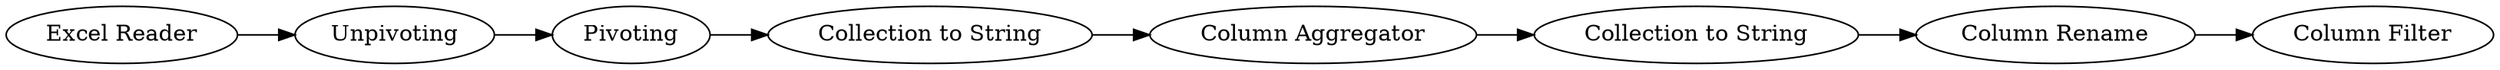 digraph {
	5 -> 8
	9 -> 6
	10 -> 5
	6 -> 10
	1 -> 2
	2 -> 4
	4 -> 9
	5 [label="Column Rename"]
	1 [label="Excel Reader"]
	9 [label="Collection to String"]
	4 [label=Pivoting]
	8 [label="Column Filter"]
	6 [label="Column Aggregator"]
	2 [label=Unpivoting]
	10 [label="Collection to String"]
	rankdir=LR
}
